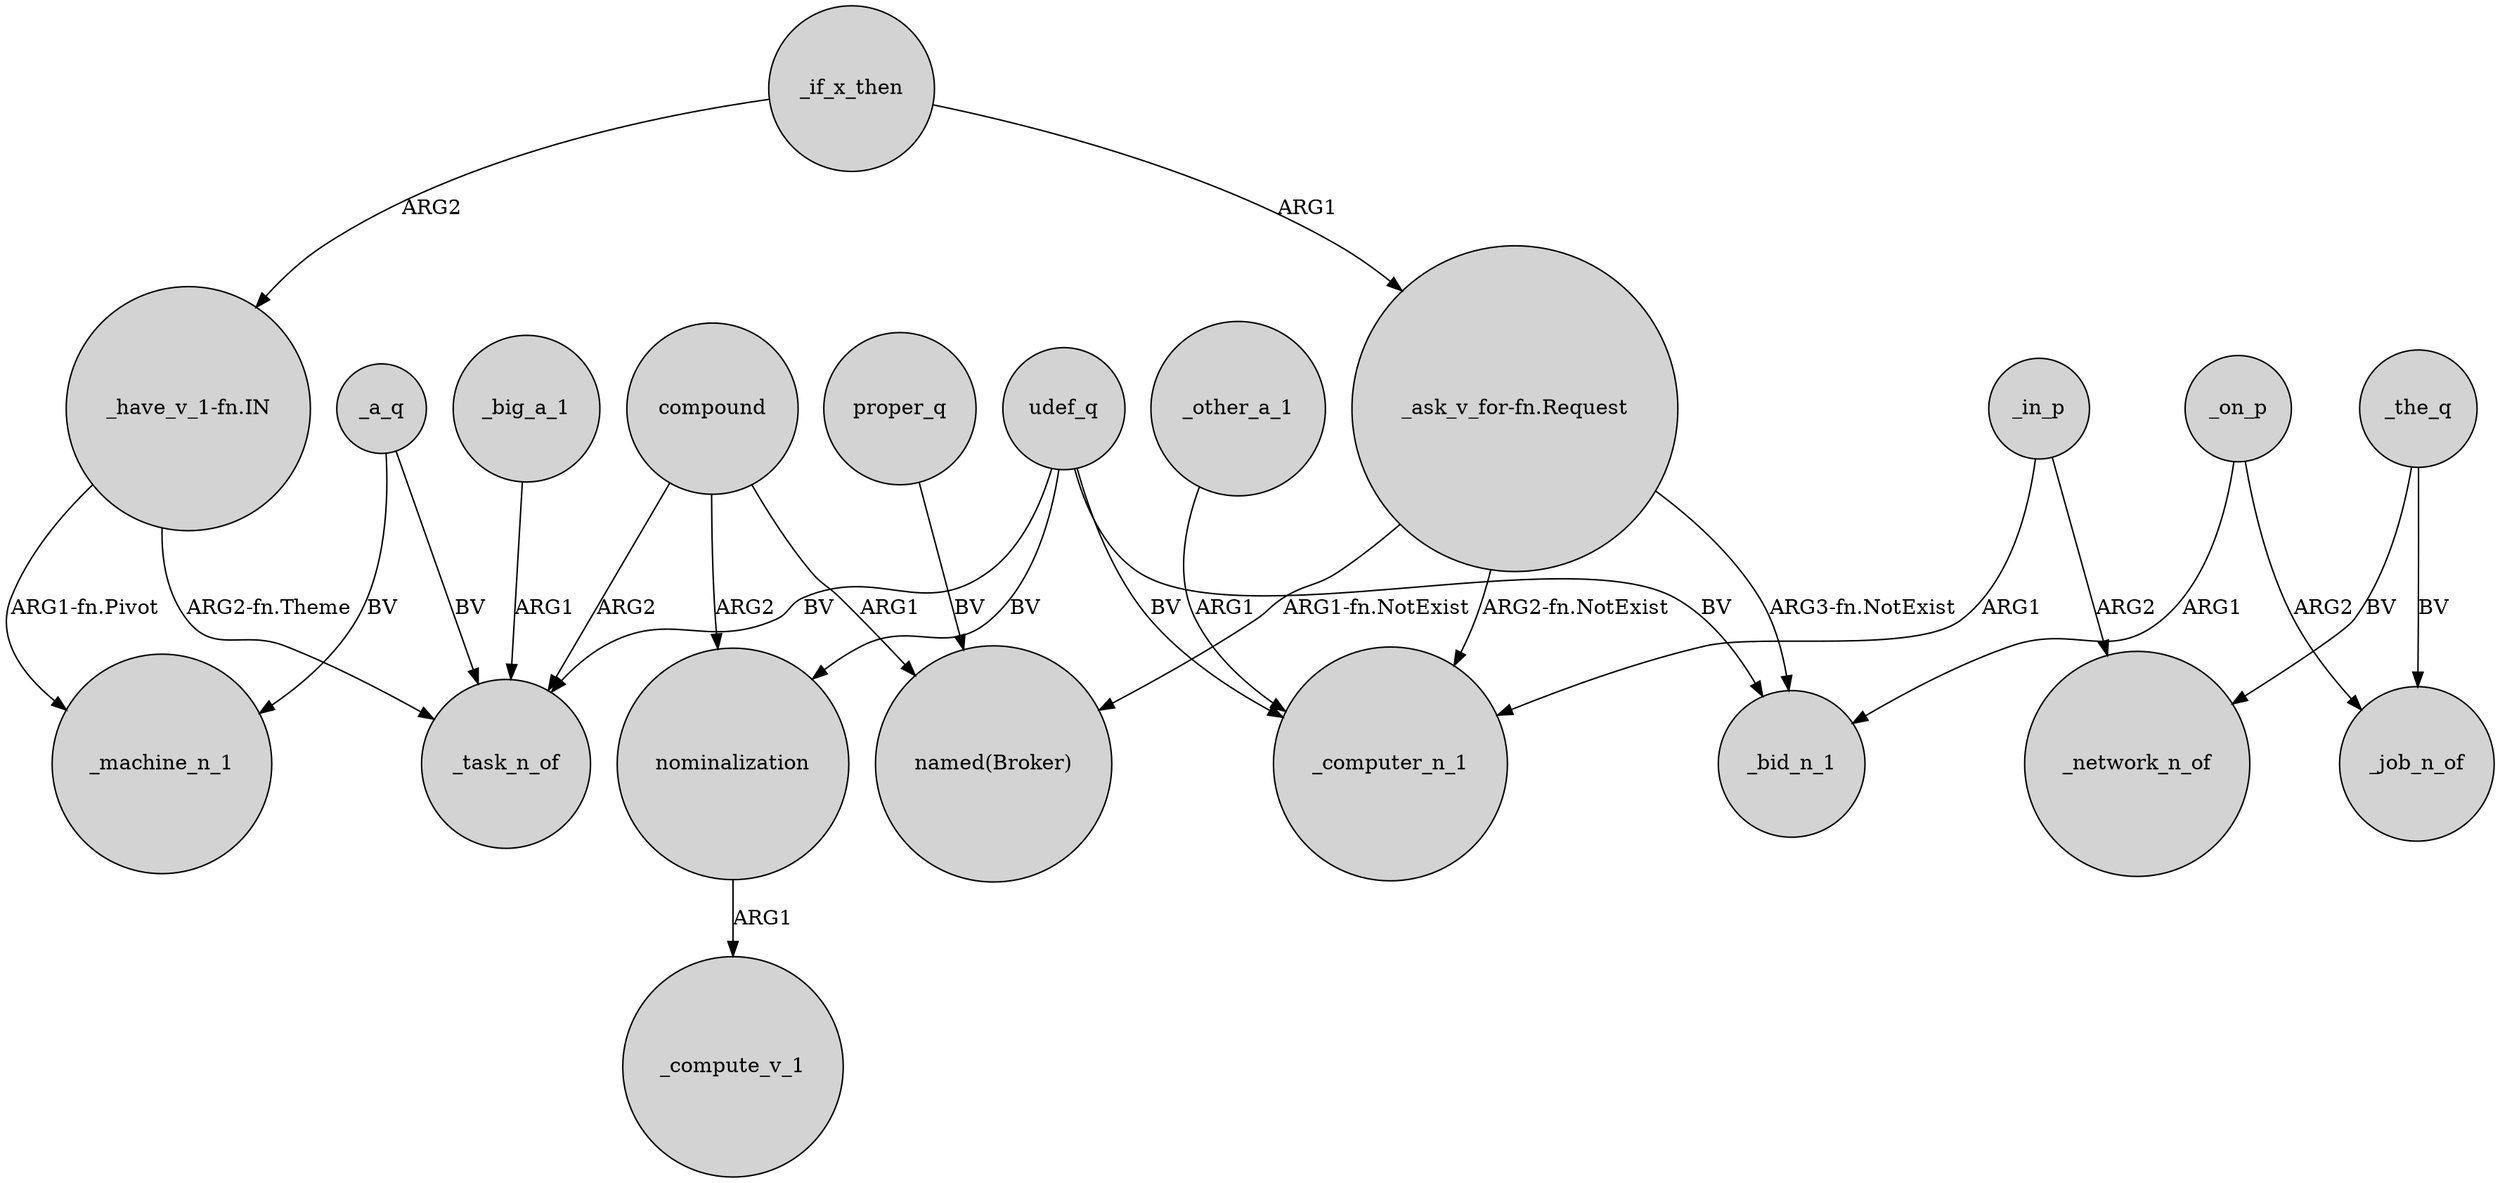 digraph {
	node [shape=circle style=filled]
	_a_q -> _task_n_of [label=BV]
	_in_p -> _computer_n_1 [label=ARG1]
	"_have_v_1-fn.IN" -> _task_n_of [label="ARG2-fn.Theme"]
	_a_q -> _machine_n_1 [label=BV]
	proper_q -> "named(Broker)" [label=BV]
	udef_q -> _task_n_of [label=BV]
	"_ask_v_for-fn.Request" -> _bid_n_1 [label="ARG3-fn.NotExist"]
	_in_p -> _network_n_of [label=ARG2]
	_if_x_then -> "_have_v_1-fn.IN" [label=ARG2]
	compound -> nominalization [label=ARG2]
	_on_p -> _job_n_of [label=ARG2]
	udef_q -> _computer_n_1 [label=BV]
	_on_p -> _bid_n_1 [label=ARG1]
	_the_q -> _network_n_of [label=BV]
	compound -> _task_n_of [label=ARG2]
	_other_a_1 -> _computer_n_1 [label=ARG1]
	_big_a_1 -> _task_n_of [label=ARG1]
	_the_q -> _job_n_of [label=BV]
	nominalization -> _compute_v_1 [label=ARG1]
	"_ask_v_for-fn.Request" -> _computer_n_1 [label="ARG2-fn.NotExist"]
	udef_q -> nominalization [label=BV]
	"_ask_v_for-fn.Request" -> "named(Broker)" [label="ARG1-fn.NotExist"]
	_if_x_then -> "_ask_v_for-fn.Request" [label=ARG1]
	udef_q -> _bid_n_1 [label=BV]
	compound -> "named(Broker)" [label=ARG1]
	"_have_v_1-fn.IN" -> _machine_n_1 [label="ARG1-fn.Pivot"]
}
